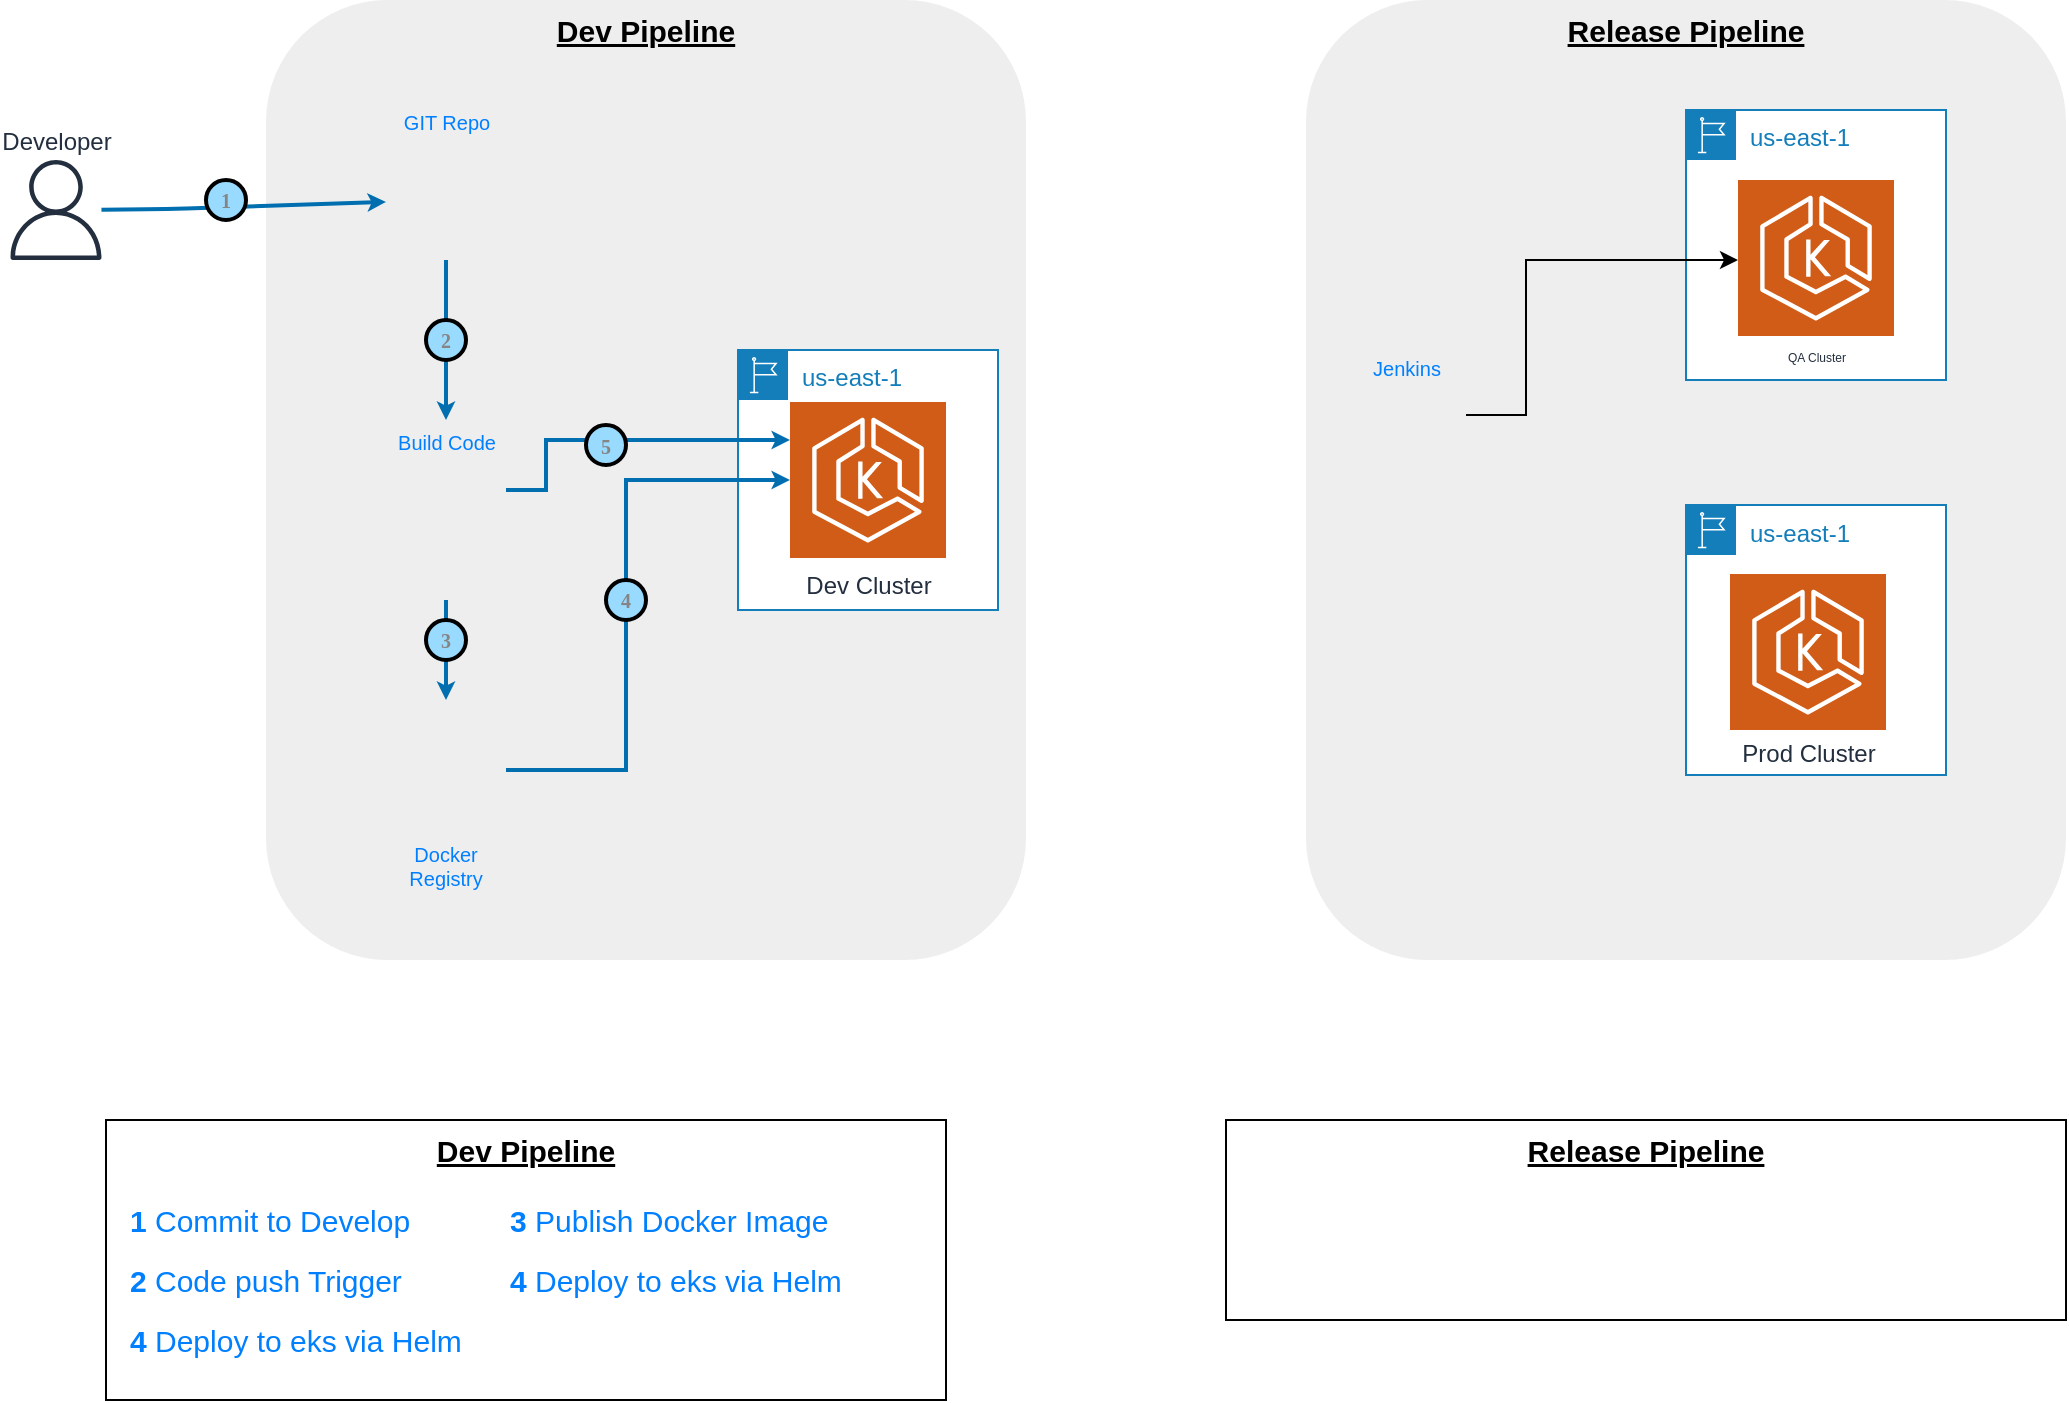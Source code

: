 <mxfile version="13.2.4" type="github" pages="2"><diagram id="DixsoqY07xgRHShbC0ki" name="Page-2"><mxGraphModel dx="1422" dy="834" grid="1" gridSize="10" guides="1" tooltips="1" connect="1" arrows="1" fold="1" page="1" pageScale="1" pageWidth="1100" pageHeight="850" math="0" shadow="0"><root><mxCell id="L9JoxpAC8Ri2-nQZ87xy-0"/><mxCell id="L9JoxpAC8Ri2-nQZ87xy-1" parent="L9JoxpAC8Ri2-nQZ87xy-0"/><mxCell id="Malt39JZ_xL9a8AfTyW2-0" value="Dev Pipeline" style="fillColor=#eeeeee;strokeColor=none;dashed=0;verticalAlign=top;fontStyle=5;rounded=1;glass=0;labelBackgroundColor=none;comic=0;shadow=0;fontSize=15;arcSize=16;" parent="L9JoxpAC8Ri2-nQZ87xy-1" vertex="1"><mxGeometry x="170" y="70" width="380" height="480" as="geometry"/></mxCell><mxCell id="9v4CbOe1MFMxvTRzavbD-0" value="Developer" style="outlineConnect=0;fontColor=#232F3E;gradientColor=none;fillColor=#232F3E;strokeColor=none;dashed=0;verticalLabelPosition=top;verticalAlign=bottom;align=center;html=1;fontSize=12;fontStyle=0;aspect=fixed;pointerEvents=1;shape=mxgraph.aws4.user;rounded=1;shadow=0;glass=0;comic=0;labelBackgroundColor=none;labelPosition=center;" parent="L9JoxpAC8Ri2-nQZ87xy-1" vertex="1"><mxGeometry x="40" y="150" width="50" height="50" as="geometry"/></mxCell><mxCell id="JDOies7mQPJogOU3eaik-5" value="" style="html=1;labelBackgroundColor=#ffffff;endArrow=classic;endFill=1;endSize=3;jettySize=auto;orthogonalLoop=1;strokeWidth=2;fontSize=14;fillColor=#1ba1e2;strokeColor=#006EAF;" parent="L9JoxpAC8Ri2-nQZ87xy-1" source="9v4CbOe1MFMxvTRzavbD-0" target="v-hs1biW2QBiMTrHmEXB-0" edge="1"><mxGeometry width="60" height="60" relative="1" as="geometry"><mxPoint x="90" y="174.58" as="sourcePoint"/><mxPoint x="160" y="174.58" as="targetPoint"/><Array as="points"><mxPoint x="120" y="174.58"/></Array></mxGeometry></mxCell><mxCell id="JDOies7mQPJogOU3eaik-6" value="&lt;b style=&quot;font-size: 10px;&quot;&gt;&lt;font face=&quot;Tahoma&quot; style=&quot;font-size: 10px;&quot;&gt;1&lt;/font&gt;&lt;/b&gt;" style="ellipse;whiteSpace=wrap;html=1;aspect=fixed;rounded=1;shadow=0;glass=0;comic=0;labelBackgroundColor=none;strokeColor=#000000;fillColor=#99DAFF;gradientColor=none;labelBorderColor=none;fontColor=#858585;perimeterSpacing=29;strokeWidth=2;fontSize=10;" parent="L9JoxpAC8Ri2-nQZ87xy-1" vertex="1"><mxGeometry x="140" y="160" width="20" height="20" as="geometry"/></mxCell><mxCell id="wR72YHIJxS_Ip5BLtquk-3" style="edgeStyle=orthogonalEdgeStyle;rounded=0;orthogonalLoop=1;jettySize=auto;html=1;exitX=0.5;exitY=1;exitDx=0;exitDy=0;endSize=3;strokeWidth=2;fontSize=10;fontColor=#007FFF;strokeColor=#006EAF;" parent="L9JoxpAC8Ri2-nQZ87xy-1" source="v-hs1biW2QBiMTrHmEXB-0" edge="1"><mxGeometry relative="1" as="geometry"><mxPoint x="260" y="280" as="targetPoint"/></mxGeometry></mxCell><mxCell id="v-hs1biW2QBiMTrHmEXB-0" value="GIT Repo" style="shape=image;html=1;verticalAlign=bottom;verticalLabelPosition=top;labelBackgroundColor=none;imageAspect=0;aspect=fixed;image=https://cdn1.iconfinder.com/data/icons/logotypes/32/github-128.png;rounded=1;shadow=0;glass=0;comic=0;strokeColor=#000000;strokeWidth=2;fillColor=#99DAFF;gradientColor=none;fontSize=10;fontColor=#007FFF;labelPosition=center;align=center;" parent="L9JoxpAC8Ri2-nQZ87xy-1" vertex="1"><mxGeometry x="230" y="140" width="60" height="60" as="geometry"/></mxCell><mxCell id="dovv9voZfbSdIfHA2Pay-2" style="edgeStyle=orthogonalEdgeStyle;rounded=0;orthogonalLoop=1;jettySize=auto;html=1;endSize=3;strokeColor=#006EAF;strokeWidth=2;fontSize=10;fontColor=#007FFF;" parent="L9JoxpAC8Ri2-nQZ87xy-1" edge="1"><mxGeometry relative="1" as="geometry"><mxPoint x="260" y="370" as="sourcePoint"/><mxPoint x="260" y="420" as="targetPoint"/></mxGeometry></mxCell><mxCell id="wR72YHIJxS_Ip5BLtquk-0" value="Build Code" style="shape=image;html=1;verticalAlign=bottom;verticalLabelPosition=top;labelBackgroundColor=none;imageAspect=0;aspect=fixed;image=https://cdn4.iconfinder.com/data/icons/logos-brands-5/24/jenkins-128.png;rounded=1;shadow=0;glass=0;comic=0;strokeColor=#000000;strokeWidth=2;fillColor=#99DAFF;gradientColor=none;fontSize=10;fontColor=#007FFF;labelPosition=center;align=center;" parent="L9JoxpAC8Ri2-nQZ87xy-1" vertex="1"><mxGeometry x="230" y="300" width="60" height="60" as="geometry"/></mxCell><mxCell id="JlatcwfN3VyWh-tWeuxA-0" value="&lt;b style=&quot;font-size: 10px&quot;&gt;&lt;font face=&quot;Tahoma&quot; style=&quot;font-size: 10px&quot;&gt;2&lt;/font&gt;&lt;/b&gt;" style="ellipse;whiteSpace=wrap;html=1;aspect=fixed;rounded=1;shadow=0;glass=0;comic=0;labelBackgroundColor=none;strokeColor=#000000;fillColor=#99DAFF;gradientColor=none;labelBorderColor=none;fontColor=#858585;perimeterSpacing=29;strokeWidth=2;fontSize=10;" parent="L9JoxpAC8Ri2-nQZ87xy-1" vertex="1"><mxGeometry x="250" y="230" width="20" height="20" as="geometry"/></mxCell><mxCell id="2DKBSkh30BHSRn9Pru6w-0" value="Docker Registry" style="shape=image;html=1;verticalAlign=top;verticalLabelPosition=bottom;labelBackgroundColor=none;imageAspect=0;aspect=fixed;image=https://cdn3.iconfinder.com/data/icons/logos-and-brands-adobe/512/97_Docker-128.png;rounded=1;shadow=0;glass=0;comic=0;strokeColor=#000000;strokeWidth=2;fillColor=#99DAFF;gradientColor=none;fontSize=10;fontColor=#007FFF;labelPosition=center;align=center;whiteSpace=wrap;" parent="L9JoxpAC8Ri2-nQZ87xy-1" vertex="1"><mxGeometry x="230" y="425" width="60" height="60" as="geometry"/></mxCell><mxCell id="tx1DFKtjOjGbV4j4rzNq-0" value="&lt;b style=&quot;font-size: 10px&quot;&gt;&lt;font face=&quot;Tahoma&quot; style=&quot;font-size: 10px&quot;&gt;3&lt;/font&gt;&lt;/b&gt;" style="ellipse;whiteSpace=wrap;html=1;aspect=fixed;rounded=1;shadow=0;glass=0;comic=0;labelBackgroundColor=none;strokeColor=#000000;fillColor=#99DAFF;gradientColor=none;labelBorderColor=none;fontColor=#858585;perimeterSpacing=29;strokeWidth=2;fontSize=10;" parent="L9JoxpAC8Ri2-nQZ87xy-1" vertex="1"><mxGeometry x="250" y="380" width="20" height="20" as="geometry"/></mxCell><mxCell id="eDk7RjFjjJVBvUyR8DGY-2" value="Dev Pipeline" style="fillColor=#ffffff;strokeColor=#000000;dashed=0;verticalAlign=top;fontStyle=5;rounded=0;glass=0;labelBackgroundColor=none;comic=0;shadow=0;fontSize=15;strokeWidth=1;" parent="L9JoxpAC8Ri2-nQZ87xy-1" vertex="1"><mxGeometry x="90" y="630" width="420" height="140" as="geometry"/></mxCell><mxCell id="eDk7RjFjjJVBvUyR8DGY-3" value="&lt;b&gt;1&lt;/b&gt; Commit to Develop" style="text;html=1;resizable=0;autosize=1;align=left;verticalAlign=middle;points=[];fillColor=none;strokeColor=none;rounded=0;shadow=0;glass=0;comic=0;labelBackgroundColor=none;fontSize=15;fontColor=#007FFF;" parent="L9JoxpAC8Ri2-nQZ87xy-1" vertex="1"><mxGeometry x="100" y="670" width="160" height="20" as="geometry"/></mxCell><mxCell id="2_ZMZsjayCarhj9qmctp-0" value="&lt;b&gt;2&lt;/b&gt; Code push Trigger" style="text;html=1;resizable=0;autosize=1;align=left;verticalAlign=middle;points=[];fillColor=none;strokeColor=none;rounded=0;shadow=0;glass=0;comic=0;labelBackgroundColor=none;fontSize=15;fontColor=#007FFF;" vertex="1" parent="L9JoxpAC8Ri2-nQZ87xy-1"><mxGeometry x="100" y="700" width="150" height="20" as="geometry"/></mxCell><mxCell id="nmo0jEAYQt4xiB4I9eW3-0" value="&lt;b&gt;3&lt;/b&gt; Publish Docker Image" style="text;html=1;resizable=0;autosize=1;align=left;verticalAlign=middle;points=[];fillColor=none;strokeColor=none;rounded=0;shadow=0;glass=0;comic=0;labelBackgroundColor=none;fontSize=15;fontColor=#007FFF;" vertex="1" parent="L9JoxpAC8Ri2-nQZ87xy-1"><mxGeometry x="290" y="670" width="170" height="20" as="geometry"/></mxCell><mxCell id="bzCkto_3XrrI7sRqy22B-0" value="&lt;b&gt;4&lt;/b&gt; Deploy to eks via Helm" style="text;html=1;resizable=0;autosize=1;align=left;verticalAlign=middle;points=[];fillColor=none;strokeColor=none;rounded=0;shadow=0;glass=0;comic=0;labelBackgroundColor=none;fontSize=15;fontColor=#007FFF;" vertex="1" parent="L9JoxpAC8Ri2-nQZ87xy-1"><mxGeometry x="290" y="700" width="180" height="20" as="geometry"/></mxCell><mxCell id="ja6iWN-40AisyCTLCEKB-1" value="us-east-1" style="points=[[0,0],[0.25,0],[0.5,0],[0.75,0],[1,0],[1,0.25],[1,0.5],[1,0.75],[1,1],[0.75,1],[0.5,1],[0.25,1],[0,1],[0,0.75],[0,0.5],[0,0.25]];outlineConnect=0;gradientColor=none;html=1;whiteSpace=wrap;fontSize=12;fontStyle=0;shape=mxgraph.aws4.group;grIcon=mxgraph.aws4.group_region;strokeColor=#147EBA;fillColor=#ffffff;verticalAlign=top;align=left;spacingLeft=30;fontColor=#147EBA;dashed=0;rounded=0;labelBackgroundColor=none;" vertex="1" parent="L9JoxpAC8Ri2-nQZ87xy-1"><mxGeometry x="406" y="245" width="130" height="130" as="geometry"/></mxCell><mxCell id="tx1DFKtjOjGbV4j4rzNq-1" value="Dev Cluster" style="outlineConnect=0;fontColor=#232F3E;gradientColor=none;gradientDirection=north;fillColor=#D05C17;strokeColor=#ffffff;dashed=0;verticalLabelPosition=bottom;verticalAlign=top;align=center;html=1;fontSize=12;fontStyle=0;aspect=fixed;shape=mxgraph.aws4.resourceIcon;resIcon=mxgraph.aws4.eks;rounded=1;shadow=0;glass=0;comic=0;labelBackgroundColor=none;" parent="L9JoxpAC8Ri2-nQZ87xy-1" vertex="1"><mxGeometry x="432" y="271" width="78" height="78" as="geometry"/></mxCell><mxCell id="eDk7RjFjjJVBvUyR8DGY-0" style="edgeStyle=orthogonalEdgeStyle;rounded=0;orthogonalLoop=1;jettySize=auto;html=1;exitX=1;exitY=0.5;exitDx=0;exitDy=0;endSize=3;strokeColor=#006EAF;strokeWidth=2;fontSize=15;fontColor=#007FFF;" parent="L9JoxpAC8Ri2-nQZ87xy-1" source="2DKBSkh30BHSRn9Pru6w-0" target="tx1DFKtjOjGbV4j4rzNq-1" edge="1"><mxGeometry relative="1" as="geometry"><Array as="points"><mxPoint x="350" y="455"/><mxPoint x="350" y="310"/></Array></mxGeometry></mxCell><mxCell id="tx1DFKtjOjGbV4j4rzNq-3" value="&lt;b style=&quot;font-size: 10px&quot;&gt;&lt;font face=&quot;Tahoma&quot; style=&quot;font-size: 10px&quot;&gt;4&lt;/font&gt;&lt;/b&gt;" style="ellipse;whiteSpace=wrap;html=1;aspect=fixed;rounded=1;shadow=0;glass=0;comic=0;labelBackgroundColor=none;strokeColor=#000000;fillColor=#99DAFF;gradientColor=none;labelBorderColor=none;fontColor=#858585;perimeterSpacing=29;strokeWidth=2;fontSize=10;" parent="L9JoxpAC8Ri2-nQZ87xy-1" vertex="1"><mxGeometry x="340" y="360" width="20" height="20" as="geometry"/></mxCell><mxCell id="ja6iWN-40AisyCTLCEKB-4" value="Release Pipeline" style="fillColor=#eeeeee;strokeColor=none;dashed=0;verticalAlign=top;fontStyle=5;rounded=1;glass=0;labelBackgroundColor=none;comic=0;shadow=0;fontSize=15;arcSize=16;" vertex="1" parent="L9JoxpAC8Ri2-nQZ87xy-1"><mxGeometry x="690" y="70" width="380" height="480" as="geometry"/></mxCell><mxCell id="ja6iWN-40AisyCTLCEKB-5" value="us-east-1" style="points=[[0,0],[0.25,0],[0.5,0],[0.75,0],[1,0],[1,0.25],[1,0.5],[1,0.75],[1,1],[0.75,1],[0.5,1],[0.25,1],[0,1],[0,0.75],[0,0.5],[0,0.25]];outlineConnect=0;gradientColor=none;html=1;whiteSpace=wrap;fontSize=12;fontStyle=0;shape=mxgraph.aws4.group;grIcon=mxgraph.aws4.group_region;strokeColor=#147EBA;fillColor=#ffffff;verticalAlign=top;align=left;spacingLeft=30;fontColor=#147EBA;dashed=0;rounded=0;labelBackgroundColor=none;" vertex="1" parent="L9JoxpAC8Ri2-nQZ87xy-1"><mxGeometry x="880" y="125" width="130" height="135" as="geometry"/></mxCell><mxCell id="ja6iWN-40AisyCTLCEKB-6" value="&lt;p style=&quot;line-height: 20% ; font-size: 6px&quot;&gt;QA Cluster&lt;/p&gt;&lt;p&gt;&lt;/p&gt;" style="outlineConnect=0;fontColor=#232F3E;gradientColor=none;gradientDirection=north;fillColor=#D05C17;strokeColor=#ffffff;dashed=0;verticalLabelPosition=bottom;verticalAlign=top;align=center;html=1;fontSize=12;fontStyle=0;aspect=fixed;shape=mxgraph.aws4.resourceIcon;resIcon=mxgraph.aws4.eks;rounded=1;shadow=0;glass=0;comic=0;labelBackgroundColor=none;spacing=0;" vertex="1" parent="L9JoxpAC8Ri2-nQZ87xy-1"><mxGeometry x="906" y="160" width="78" height="78" as="geometry"/></mxCell><mxCell id="LKwXHTUsv61SPuzqAhND-0" value="Release Pipeline" style="fillColor=#ffffff;strokeColor=#000000;dashed=0;verticalAlign=top;fontStyle=5;rounded=0;glass=0;labelBackgroundColor=none;comic=0;shadow=0;fontSize=15;strokeWidth=1;" vertex="1" parent="L9JoxpAC8Ri2-nQZ87xy-1"><mxGeometry x="650" y="630" width="420" height="100" as="geometry"/></mxCell><mxCell id="LKwXHTUsv61SPuzqAhND-4" value="Jenkins&lt;br&gt;" style="shape=image;html=1;verticalAlign=bottom;verticalLabelPosition=top;labelBackgroundColor=none;imageAspect=0;aspect=fixed;image=https://cdn4.iconfinder.com/data/icons/logos-brands-5/24/jenkins-128.png;rounded=1;shadow=0;glass=0;comic=0;strokeColor=#000000;strokeWidth=2;fillColor=#99DAFF;gradientColor=none;fontSize=10;fontColor=#007FFF;labelPosition=center;align=center;" vertex="1" parent="L9JoxpAC8Ri2-nQZ87xy-1"><mxGeometry x="710" y="262.5" width="60" height="60" as="geometry"/></mxCell><mxCell id="iSgi3c0erq972QO4khzS-0" value="us-east-1" style="points=[[0,0],[0.25,0],[0.5,0],[0.75,0],[1,0],[1,0.25],[1,0.5],[1,0.75],[1,1],[0.75,1],[0.5,1],[0.25,1],[0,1],[0,0.75],[0,0.5],[0,0.25]];outlineConnect=0;gradientColor=none;html=1;whiteSpace=wrap;fontSize=12;fontStyle=0;shape=mxgraph.aws4.group;grIcon=mxgraph.aws4.group_region;strokeColor=#147EBA;fillColor=#ffffff;verticalAlign=top;align=left;spacingLeft=30;fontColor=#147EBA;dashed=0;rounded=0;labelBackgroundColor=none;" vertex="1" parent="L9JoxpAC8Ri2-nQZ87xy-1"><mxGeometry x="880" y="322.5" width="130" height="135" as="geometry"/></mxCell><mxCell id="LKwXHTUsv61SPuzqAhND-3" value="Prod Cluster" style="outlineConnect=0;fontColor=#232F3E;gradientColor=none;gradientDirection=north;fillColor=#D05C17;strokeColor=#ffffff;dashed=0;verticalLabelPosition=bottom;verticalAlign=top;align=center;html=1;fontSize=12;fontStyle=0;aspect=fixed;shape=mxgraph.aws4.resourceIcon;resIcon=mxgraph.aws4.eks;rounded=1;shadow=0;glass=0;comic=0;labelBackgroundColor=none;labelPosition=center;spacing=0;" vertex="1" parent="L9JoxpAC8Ri2-nQZ87xy-1"><mxGeometry x="902" y="357" width="78" height="78" as="geometry"/></mxCell><mxCell id="qDtRy-bQmnk5R5-zJmXB-0" style="edgeStyle=orthogonalEdgeStyle;rounded=0;orthogonalLoop=1;jettySize=auto;html=1;exitX=1;exitY=0.25;exitDx=0;exitDy=0;" edge="1" parent="L9JoxpAC8Ri2-nQZ87xy-1" source="LKwXHTUsv61SPuzqAhND-4" target="ja6iWN-40AisyCTLCEKB-6"><mxGeometry relative="1" as="geometry"><Array as="points"><mxPoint x="800" y="278"/><mxPoint x="800" y="200"/></Array></mxGeometry></mxCell><mxCell id="qDtRy-bQmnk5R5-zJmXB-1" style="edgeStyle=orthogonalEdgeStyle;rounded=0;orthogonalLoop=1;jettySize=auto;html=1;exitX=1;exitY=0.25;exitDx=0;exitDy=0;strokeColor=#006EAF;strokeWidth=2;startSize=6;endSize=3;" edge="1" parent="L9JoxpAC8Ri2-nQZ87xy-1" source="wR72YHIJxS_Ip5BLtquk-0" target="tx1DFKtjOjGbV4j4rzNq-1"><mxGeometry relative="1" as="geometry"><Array as="points"><mxPoint x="310" y="315"/><mxPoint x="310" y="290"/></Array></mxGeometry></mxCell><mxCell id="LKwXHTUsv61SPuzqAhND-1" value="&lt;b style=&quot;font-size: 10px&quot;&gt;&lt;font face=&quot;Tahoma&quot; style=&quot;font-size: 10px&quot;&gt;5&lt;/font&gt;&lt;/b&gt;" style="ellipse;whiteSpace=wrap;html=1;aspect=fixed;rounded=1;shadow=0;glass=0;comic=0;labelBackgroundColor=none;strokeColor=#000000;fillColor=#99DAFF;gradientColor=none;labelBorderColor=none;fontColor=#858585;perimeterSpacing=29;strokeWidth=2;fontSize=10;" vertex="1" parent="L9JoxpAC8Ri2-nQZ87xy-1"><mxGeometry x="330" y="282.5" width="20" height="20" as="geometry"/></mxCell><mxCell id="qDtRy-bQmnk5R5-zJmXB-4" value="&lt;b&gt;4&lt;/b&gt; Deploy to eks via Helm" style="text;html=1;resizable=0;autosize=1;align=left;verticalAlign=middle;points=[];fillColor=none;strokeColor=none;rounded=0;shadow=0;glass=0;comic=0;labelBackgroundColor=none;fontSize=15;fontColor=#007FFF;" vertex="1" parent="L9JoxpAC8Ri2-nQZ87xy-1"><mxGeometry x="100" y="730" width="180" height="20" as="geometry"/></mxCell></root></mxGraphModel></diagram><diagram id="f106602c-feb2-e66a-4537-3a34d633f6aa" name="Page-1"><mxGraphModel dx="2062" dy="1210" grid="1" gridSize="10" guides="1" tooltips="1" connect="1" arrows="1" fold="1" page="1" pageScale="1" pageWidth="1169" pageHeight="827" background="#ffffff" math="0" shadow="0"><root><mxCell id="0"/><mxCell id="1" parent="0"/><mxCell id="14" value="&lt;b&gt;Google &lt;/b&gt;Cloud Platform" style="fillColor=#F6F6F6;strokeColor=none;shadow=0;gradientColor=none;fontSize=14;align=left;spacing=10;fontColor=#717171;9E9E9E;verticalAlign=top;spacingTop=-4;fontStyle=0;spacingLeft=40;html=1;imageAspect=1;" parent="1" vertex="1"><mxGeometry x="230" y="100" width="680" height="480" as="geometry"/></mxCell><mxCell id="15" value="" style="shape=mxgraph.gcp2.google_cloud_platform;fillColor=#F6F6F6;strokeColor=none;shadow=0;gradientColor=none;" parent="14" vertex="1"><mxGeometry width="23" height="20" relative="1" as="geometry"><mxPoint x="20" y="10" as="offset"/></mxGeometry></mxCell><mxCell id="756" value="Users" style="rounded=1;absoluteArcSize=1;arcSize=2;html=1;strokeColor=none;gradientColor=none;shadow=0;dashed=0;strokeColor=none;fontSize=12;fontColor=#9E9E9E;align=left;verticalAlign=top;spacing=10;spacingTop=-4;fillColor=#F1F8E9;" parent="1" vertex="1"><mxGeometry x="940" y="290" width="90" height="190" as="geometry"/></mxCell><mxCell id="754" value="us-central1-f" style="rounded=1;absoluteArcSize=1;arcSize=2;html=1;strokeColor=none;gradientColor=none;shadow=0;dashed=0;strokeColor=none;fontSize=12;fontColor=#9E9E9E;align=left;verticalAlign=top;spacing=10;spacingTop=-4;fillColor=#E1F5FE;" parent="1" vertex="1"><mxGeometry x="530" y="440" width="175" height="120" as="geometry"/></mxCell><mxCell id="753" value="us-east1-d" style="rounded=1;absoluteArcSize=1;arcSize=2;html=1;strokeColor=none;gradientColor=none;shadow=0;dashed=0;strokeColor=none;fontSize=12;fontColor=#9E9E9E;align=left;verticalAlign=top;spacing=10;spacingTop=-4;fillColor=#E1F5FE;" parent="1" vertex="1"><mxGeometry x="530" y="170" width="180" height="220" as="geometry"/></mxCell><mxCell id="757" style="edgeStyle=orthogonalEdgeStyle;rounded=0;html=1;labelBackgroundColor=none;startFill=1;startSize=4;endArrow=blockThin;endFill=1;endSize=4;jettySize=auto;orthogonalLoop=1;strokeColor=#4284F3;strokeWidth=2;fontSize=12;fontColor=#000000;align=center;dashed=0;" parent="1" source="734" target="735" edge="1"><mxGeometry relative="1" as="geometry"/></mxCell><mxCell id="734" value="Development&lt;br&gt;Team&lt;br&gt;" style="rounded=1;absoluteArcSize=1;arcSize=2;html=1;strokeColor=none;gradientColor=none;shadow=0;dashed=0;strokeColor=none;fontSize=12;fontColor=#9E9E9E;align=left;verticalAlign=top;spacing=10;spacingTop=-4;fillColor=#F3E5F5;" parent="1" vertex="1"><mxGeometry x="90" y="170" width="90" height="120" as="geometry"/></mxCell><mxCell id="732" value="" style="strokeColor=#dddddd;fillColor=#ffffff;shadow=1;strokeWidth=1;rounded=1;absoluteArcSize=1;arcSize=2;labelPosition=center;verticalLabelPosition=middle;align=center;verticalAlign=bottom;spacingLeft=0;fontColor=#999999;fontSize=12;whiteSpace=wrap;spacingBottom=2;html=1;" parent="1" vertex="1"><mxGeometry x="100" y="210" width="70" height="70" as="geometry"/></mxCell><mxCell id="733" value="" style="dashed=0;connectable=0;html=1;fillColor=#757575;strokeColor=none;shape=mxgraph.gcp2.laptop;part=1;" parent="732" vertex="1"><mxGeometry x="0.5" width="50" height="33" relative="1" as="geometry"><mxPoint x="-25" y="18.5" as="offset"/></mxGeometry></mxCell><mxCell id="758" style="edgeStyle=orthogonalEdgeStyle;rounded=0;html=1;labelBackgroundColor=none;startFill=1;startSize=4;endArrow=blockThin;endFill=1;endSize=4;jettySize=auto;orthogonalLoop=1;strokeColor=#4284F3;strokeWidth=2;fontSize=12;fontColor=#000000;align=center;dashed=0;" parent="1" source="735" target="737" edge="1"><mxGeometry relative="1" as="geometry"/></mxCell><mxCell id="735" value="" style="strokeColor=#dddddd;fillColor=#ffffff;shadow=1;strokeWidth=1;rounded=1;absoluteArcSize=1;arcSize=2;fontSize=10;fontColor=#9E9E9E;align=center;html=1;" parent="1" vertex="1"><mxGeometry x="250" y="200" width="160" height="60" as="geometry"/></mxCell><mxCell id="736" value="&lt;font color=&quot;#000000&quot;&gt;Code Repository&lt;/font&gt;&lt;br&gt;DevTools" style="dashed=0;connectable=0;html=1;fillColor=#5184F3;strokeColor=none;shape=mxgraph.gcp2.hexIcon;prIcon=cloud_tools_for_powershell;part=1;labelPosition=right;verticalLabelPosition=middle;align=left;verticalAlign=middle;spacingLeft=5;fontColor=#999999;fontSize=12;" parent="735" vertex="1"><mxGeometry y="0.5" width="44" height="39" relative="1" as="geometry"><mxPoint x="5" y="-19.5" as="offset"/></mxGeometry></mxCell><mxCell id="759" style="edgeStyle=orthogonalEdgeStyle;rounded=0;html=1;labelBackgroundColor=none;startFill=1;startSize=4;endArrow=blockThin;endFill=1;endSize=4;jettySize=auto;orthogonalLoop=1;strokeColor=#4284F3;strokeWidth=2;fontSize=12;fontColor=#000000;align=center;dashed=0;" parent="1" source="737" target="739" edge="1"><mxGeometry relative="1" as="geometry"/></mxCell><mxCell id="760" style="edgeStyle=orthogonalEdgeStyle;rounded=0;html=1;labelBackgroundColor=none;startFill=1;startSize=4;endArrow=blockThin;endFill=1;endSize=4;jettySize=auto;orthogonalLoop=1;strokeColor=#4284F3;strokeWidth=2;fontSize=12;fontColor=#000000;align=center;dashed=0;" parent="1" source="737" target="741" edge="1"><mxGeometry relative="1" as="geometry"><Array as="points"><mxPoint x="460" y="333"/><mxPoint x="460" y="238"/></Array></mxGeometry></mxCell><mxCell id="737" value="" style="strokeColor=#dddddd;fillColor=#ffffff;shadow=1;strokeWidth=1;rounded=1;absoluteArcSize=1;arcSize=2;fontSize=10;fontColor=#9E9E9E;align=center;html=1;" parent="1" vertex="1"><mxGeometry x="250" y="303.5" width="160" height="60" as="geometry"/></mxCell><mxCell id="738" value="&lt;font color=&quot;#000000&quot;&gt;Spinnaker&lt;/font&gt;&lt;br&gt;Compute Engine" style="dashed=0;connectable=0;html=1;fillColor=#5184F3;strokeColor=none;shape=mxgraph.gcp2.hexIcon;prIcon=compute_engine;part=1;labelPosition=right;verticalLabelPosition=middle;align=left;verticalAlign=middle;spacingLeft=5;fontColor=#999999;fontSize=12;" parent="737" vertex="1"><mxGeometry y="0.5" width="44" height="39" relative="1" as="geometry"><mxPoint x="5" y="-19.5" as="offset"/></mxGeometry></mxCell><mxCell id="762" style="edgeStyle=orthogonalEdgeStyle;rounded=0;html=1;labelBackgroundColor=none;startFill=1;startSize=4;endArrow=blockThin;endFill=1;endSize=4;jettySize=auto;orthogonalLoop=1;strokeColor=#4284F3;strokeWidth=2;fontSize=12;fontColor=#000000;align=center;dashed=0;" parent="1" source="739" target="741" edge="1"><mxGeometry relative="1" as="geometry"><Array as="points"><mxPoint x="500" y="430"/><mxPoint x="500" y="260"/></Array></mxGeometry></mxCell><mxCell id="763" style="edgeStyle=orthogonalEdgeStyle;rounded=0;html=1;labelBackgroundColor=none;startFill=1;startSize=4;endArrow=blockThin;endFill=1;endSize=4;jettySize=auto;orthogonalLoop=1;strokeColor=#4284F3;strokeWidth=2;fontSize=12;fontColor=#000000;align=center;dashed=0;" parent="1" source="739" target="743" edge="1"><mxGeometry relative="1" as="geometry"><Array as="points"><mxPoint x="520" y="460"/><mxPoint x="520" y="339"/></Array></mxGeometry></mxCell><mxCell id="764" style="edgeStyle=orthogonalEdgeStyle;rounded=0;html=1;labelBackgroundColor=none;startFill=1;startSize=4;endArrow=blockThin;endFill=1;endSize=4;jettySize=auto;orthogonalLoop=1;strokeColor=#4284F3;strokeWidth=2;fontSize=12;fontColor=#000000;align=center;dashed=0;" parent="1" source="739" target="745" edge="1"><mxGeometry relative="1" as="geometry"><Array as="points"><mxPoint x="520" y="460"/><mxPoint x="520" y="481"/></Array></mxGeometry></mxCell><mxCell id="739" value="" style="strokeColor=#dddddd;fillColor=#ffffff;shadow=1;strokeWidth=1;rounded=1;absoluteArcSize=1;arcSize=2;fontSize=10;fontColor=#9E9E9E;align=center;html=1;" parent="1" vertex="1"><mxGeometry x="250" y="411" width="160" height="70" as="geometry"/></mxCell><mxCell id="740" value="&lt;font color=&quot;#000000&quot;&gt;Cloud Image&lt;/font&gt;&lt;br&gt;Compute Engine&lt;hr&gt;&lt;font style=&quot;font-size: 11px&quot;&gt;Build Artifact&lt;/font&gt;" style="dashed=0;connectable=0;html=1;fillColor=#5184F3;strokeColor=none;shape=mxgraph.gcp2.hexIcon;prIcon=compute_engine;part=1;labelPosition=right;verticalLabelPosition=middle;align=left;verticalAlign=top;spacingLeft=5;fontColor=#999999;fontSize=12;spacingTop=-8;" parent="739" vertex="1"><mxGeometry width="44" height="39" relative="1" as="geometry"><mxPoint x="5" y="7" as="offset"/></mxGeometry></mxCell><mxCell id="741" value="" style="shape=mxgraph.gcp2.doubleRect;strokeColor=#dddddd;fillColor=#ffffff;shadow=1;strokeWidth=1;fontSize=10;fontColor=#9E9E9E;align=center;html=1;" parent="1" vertex="1"><mxGeometry x="540" y="199" width="158" height="78" as="geometry"/></mxCell><mxCell id="742" value="&lt;font color=&quot;#000000&quot;&gt;Test Instances&lt;/font&gt;&lt;br&gt;Compute Engine&lt;hr&gt;&lt;font style=&quot;font-size: 11px&quot;&gt;Build Artifact&lt;/font&gt;" style="dashed=0;connectable=0;html=1;fillColor=#5184F3;strokeColor=none;shape=mxgraph.gcp2.hexIcon;prIcon=compute_engine;part=1;labelPosition=right;verticalLabelPosition=middle;align=left;verticalAlign=top;spacingLeft=5;fontColor=#999999;fontSize=12;spacingTop=-8;" parent="741" vertex="1"><mxGeometry width="44" height="39" relative="1" as="geometry"><mxPoint x="5" y="7" as="offset"/></mxGeometry></mxCell><mxCell id="743" value="" style="shape=mxgraph.gcp2.doubleRect;strokeColor=#dddddd;fillColor=#ffffff;shadow=1;strokeWidth=1;fontSize=10;fontColor=#9E9E9E;align=center;html=1;" parent="1" vertex="1"><mxGeometry x="541" y="300" width="158" height="78" as="geometry"/></mxCell><mxCell id="744" value="&lt;font color=&quot;#000000&quot;&gt;Prod Instances&lt;/font&gt;&lt;br&gt;Compute Engine&lt;hr&gt;&lt;font style=&quot;font-size: 11px&quot;&gt;Autoscaler&lt;/font&gt;" style="dashed=0;connectable=0;html=1;fillColor=#5184F3;strokeColor=none;shape=mxgraph.gcp2.hexIcon;prIcon=compute_engine;part=1;labelPosition=right;verticalLabelPosition=middle;align=left;verticalAlign=top;spacingLeft=5;fontColor=#999999;fontSize=12;spacingTop=-8;" parent="743" vertex="1"><mxGeometry width="44" height="39" relative="1" as="geometry"><mxPoint x="5" y="7" as="offset"/></mxGeometry></mxCell><mxCell id="745" value="" style="shape=mxgraph.gcp2.doubleRect;strokeColor=#dddddd;fillColor=#ffffff;shadow=1;strokeWidth=1;fontSize=10;fontColor=#9E9E9E;align=center;html=1;" parent="1" vertex="1"><mxGeometry x="540" y="470" width="158" height="78" as="geometry"/></mxCell><mxCell id="746" value="&lt;font color=&quot;#000000&quot;&gt;Prod Instances&lt;/font&gt;&lt;br&gt;Compute Engine&lt;hr&gt;&lt;font style=&quot;font-size: 11px&quot;&gt;Autoscaler&lt;/font&gt;" style="dashed=0;connectable=0;html=1;fillColor=#5184F3;strokeColor=none;shape=mxgraph.gcp2.hexIcon;prIcon=compute_engine;part=1;labelPosition=right;verticalLabelPosition=middle;align=left;verticalAlign=top;spacingLeft=5;fontColor=#999999;fontSize=12;spacingTop=-8;" parent="745" vertex="1"><mxGeometry width="44" height="39" relative="1" as="geometry"><mxPoint x="5" y="7" as="offset"/></mxGeometry></mxCell><mxCell id="765" style="edgeStyle=orthogonalEdgeStyle;rounded=0;html=1;labelBackgroundColor=none;startFill=1;startSize=4;endArrow=blockThin;endFill=1;endSize=4;jettySize=auto;orthogonalLoop=1;strokeColor=#9E9E9E;strokeWidth=2;fontSize=12;fontColor=#000000;align=center;dashed=0;" parent="1" source="747" target="743" edge="1"><mxGeometry relative="1" as="geometry"><Array as="points"><mxPoint x="730" y="410"/><mxPoint x="730" y="339"/></Array></mxGeometry></mxCell><mxCell id="766" style="edgeStyle=orthogonalEdgeStyle;rounded=0;html=1;labelBackgroundColor=none;startFill=1;startSize=4;endArrow=blockThin;endFill=1;endSize=4;jettySize=auto;orthogonalLoop=1;strokeColor=#9E9E9E;strokeWidth=2;fontSize=12;fontColor=#000000;align=center;dashed=0;" parent="1" source="747" target="745" edge="1"><mxGeometry relative="1" as="geometry"><Array as="points"><mxPoint x="730" y="410"/><mxPoint x="730" y="509"/></Array></mxGeometry></mxCell><mxCell id="747" value="" style="strokeColor=#dddddd;fillColor=#ffffff;shadow=1;strokeWidth=1;rounded=1;absoluteArcSize=1;arcSize=2;fontSize=10;fontColor=#9E9E9E;align=center;html=1;" parent="1" vertex="1"><mxGeometry x="757.5" y="375" width="130" height="60" as="geometry"/></mxCell><mxCell id="748" value="Cloud Load&#10;Balancing" style="dashed=0;connectable=0;html=1;fillColor=#5184F3;strokeColor=none;shape=mxgraph.gcp2.hexIcon;prIcon=cloud_load_balancing;part=1;labelPosition=right;verticalLabelPosition=middle;align=left;verticalAlign=middle;spacingLeft=5;fontColor=#999999;fontSize=12;" parent="747" vertex="1"><mxGeometry y="0.5" width="44" height="39" relative="1" as="geometry"><mxPoint x="5" y="-19.5" as="offset"/></mxGeometry></mxCell><mxCell id="767" style="edgeStyle=orthogonalEdgeStyle;rounded=0;html=1;labelBackgroundColor=none;startFill=1;startSize=4;endArrow=blockThin;endFill=1;endSize=4;jettySize=auto;orthogonalLoop=1;strokeColor=#9E9E9E;strokeWidth=2;fontSize=12;fontColor=#000000;align=center;dashed=0;" parent="1" source="749" target="747" edge="1"><mxGeometry relative="1" as="geometry"/></mxCell><mxCell id="749" value="" style="strokeColor=#dddddd;fillColor=#ffffff;shadow=1;strokeWidth=1;rounded=1;absoluteArcSize=1;arcSize=2;labelPosition=center;verticalLabelPosition=middle;align=center;verticalAlign=bottom;spacingLeft=0;fontColor=#999999;fontSize=12;whiteSpace=wrap;spacingBottom=2;html=1;" parent="1" vertex="1"><mxGeometry x="950" y="320" width="70" height="69" as="geometry"/></mxCell><mxCell id="750" value="" style="dashed=0;connectable=0;html=1;fillColor=#757575;strokeColor=none;shape=mxgraph.gcp2.laptop;part=1;" parent="749" vertex="1"><mxGeometry x="0.5" width="50" height="33" relative="1" as="geometry"><mxPoint x="-25" y="18.5" as="offset"/></mxGeometry></mxCell><mxCell id="768" style="edgeStyle=orthogonalEdgeStyle;rounded=0;html=1;labelBackgroundColor=none;startFill=1;startSize=4;endArrow=blockThin;endFill=1;endSize=4;jettySize=auto;orthogonalLoop=1;strokeColor=#9E9E9E;strokeWidth=2;fontSize=12;fontColor=#000000;align=center;dashed=0;" parent="1" source="751" target="747" edge="1"><mxGeometry relative="1" as="geometry"/></mxCell><mxCell id="751" value="" style="strokeColor=#dddddd;fillColor=#ffffff;shadow=1;strokeWidth=1;rounded=1;absoluteArcSize=1;arcSize=2;labelPosition=center;verticalLabelPosition=middle;align=center;verticalAlign=bottom;spacingLeft=0;fontColor=#999999;fontSize=12;whiteSpace=wrap;spacingBottom=2;html=1;" parent="1" vertex="1"><mxGeometry x="950" y="405" width="70" height="65" as="geometry"/></mxCell><mxCell id="752" value="" style="dashed=0;connectable=0;html=1;fillColor=#757575;strokeColor=none;shape=mxgraph.gcp2.mobile_devices;part=1;" parent="751" vertex="1"><mxGeometry x="0.5" width="50" height="36.5" relative="1" as="geometry"><mxPoint x="-25" y="16.75" as="offset"/></mxGeometry></mxCell><mxCell id="771" value="1" style="shape=ellipse;fillColor=#ffffff;strokeColor=#BDBDBD;strokeWidth=2;shadow=0;gradientColor=none;fontColor=#757575;align=center;html=1;fontStyle=1;spacingTop=-1;" parent="1" vertex="1"><mxGeometry x="192.5" y="220" width="20" height="20" as="geometry"/></mxCell><mxCell id="772" value="2" style="shape=ellipse;fillColor=#ffffff;strokeColor=#BDBDBD;strokeWidth=2;shadow=0;gradientColor=none;fontColor=#757575;align=center;html=1;fontStyle=1;spacingTop=-1;" parent="1" vertex="1"><mxGeometry x="319.5" y="268" width="20" height="20" as="geometry"/></mxCell><mxCell id="773" value="3" style="shape=ellipse;fillColor=#ffffff;strokeColor=#BDBDBD;strokeWidth=2;shadow=0;gradientColor=none;fontColor=#757575;align=center;html=1;fontStyle=1;spacingTop=-1;" parent="1" vertex="1"><mxGeometry x="319.5" y="374.5" width="20" height="20" as="geometry"/></mxCell><mxCell id="774" value="4" style="shape=ellipse;fillColor=#ffffff;strokeColor=#BDBDBD;strokeWidth=2;shadow=0;gradientColor=none;fontColor=#757575;align=center;html=1;fontStyle=1;spacingTop=-1;" parent="1" vertex="1"><mxGeometry x="426" y="420" width="20" height="20" as="geometry"/></mxCell><mxCell id="775" value="5" style="shape=ellipse;fillColor=#ffffff;strokeColor=#BDBDBD;strokeWidth=2;shadow=0;gradientColor=none;fontColor=#757575;align=center;html=1;fontStyle=1;spacingTop=-1;" parent="1" vertex="1"><mxGeometry x="423.5" y="323.5" width="20" height="20" as="geometry"/></mxCell><mxCell id="776" value="6" style="shape=ellipse;fillColor=#ffffff;strokeColor=#BDBDBD;strokeWidth=2;shadow=0;gradientColor=none;fontColor=#757575;align=center;html=1;fontStyle=1;spacingTop=-1;" parent="1" vertex="1"><mxGeometry x="426" y="451" width="20" height="20" as="geometry"/></mxCell><mxCell id="779" value="" style="fillColor=#ffffff;strokeColor=#BDBDBD;strokeWidth=1;shadow=0;gradientColor=none;fontSize=10;fontColor=#9E9E9E;align=center;html=1;" parent="1" vertex="1"><mxGeometry x="250" y="620" width="600" height="70" as="geometry"/></mxCell><mxCell id="780" value="1 Commit code" style="strokeColor=none;fillColor=none;fontColor=#757575;align=left;html=1;fontStyle=0;spacingLeft=5;fontSize=11;verticalAlign=top;whiteSpace=wrap;spacingRight=5;" parent="779" vertex="1"><mxGeometry width="200" height="30" relative="1" as="geometry"/></mxCell><mxCell id="781" value="2 Detect code change" style="strokeColor=none;fillColor=none;fontColor=#757575;align=left;html=1;fontStyle=0;spacingLeft=5;fontSize=11;verticalAlign=top;whiteSpace=wrap;spacingRight=5;" parent="779" vertex="1"><mxGeometry width="200" height="30" relative="1" as="geometry"><mxPoint y="30" as="offset"/></mxGeometry></mxCell><mxCell id="782" value="3 Build immutable image" style="strokeColor=none;fillColor=none;fontColor=#757575;align=left;html=1;fontStyle=0;spacingLeft=5;fontSize=11;verticalAlign=top;whiteSpace=wrap;spacingRight=5;" parent="779" vertex="1"><mxGeometry width="200" height="30" relative="1" as="geometry"><mxPoint x="200" as="offset"/></mxGeometry></mxCell><mxCell id="783" value="4 Launch test instance from image" style="strokeColor=none;fillColor=none;fontColor=#757575;align=left;html=1;fontStyle=0;spacingLeft=5;fontSize=11;verticalAlign=top;whiteSpace=wrap;spacingRight=5;" parent="779" vertex="1"><mxGeometry width="200" height="30" relative="1" as="geometry"><mxPoint x="200" y="30" as="offset"/></mxGeometry></mxCell><mxCell id="784" value="5 Run tests" style="strokeColor=none;fillColor=none;fontColor=#757575;align=left;html=1;fontStyle=0;spacingLeft=5;fontSize=11;verticalAlign=top;whiteSpace=wrap;spacingRight=5;" parent="779" vertex="1"><mxGeometry width="200" height="30" relative="1" as="geometry"><mxPoint x="400" as="offset"/></mxGeometry></mxCell><mxCell id="785" value="6 Perform rolling update of image to autoscaler" style="strokeColor=none;fillColor=none;fontColor=#757575;align=left;html=1;fontStyle=0;spacingLeft=5;fontSize=11;verticalAlign=top;whiteSpace=wrap;spacingRight=5;" parent="779" vertex="1"><mxGeometry width="200" height="30" relative="1" as="geometry"><mxPoint x="400" y="30" as="offset"/></mxGeometry></mxCell><mxCell id="805" value="&lt;span style=&quot;background-color: rgb(222 , 222 , 222)&quot;&gt;AWS Cloud&lt;/span&gt;" style="points=[[0,0],[0.25,0],[0.5,0],[0.75,0],[1,0],[1,0.25],[1,0.5],[1,0.75],[1,1],[0.75,1],[0.5,1],[0.25,1],[0,1],[0,0.75],[0,0.5],[0,0.25]];outlineConnect=0;gradientColor=none;html=1;whiteSpace=wrap;fontSize=12;fontStyle=0;shape=mxgraph.aws4.group;grIcon=mxgraph.aws4.group_aws_cloud_alt;strokeColor=#232F3E;fillColor=#DEDEDE;verticalAlign=top;align=left;spacingLeft=30;fontColor=#232F3E;dashed=0;rounded=1;glass=1;labelBackgroundColor=#CCCCCC;" parent="1" vertex="1"><mxGeometry x="170" y="810" width="130" height="130" as="geometry"/></mxCell></root></mxGraphModel></diagram></mxfile>